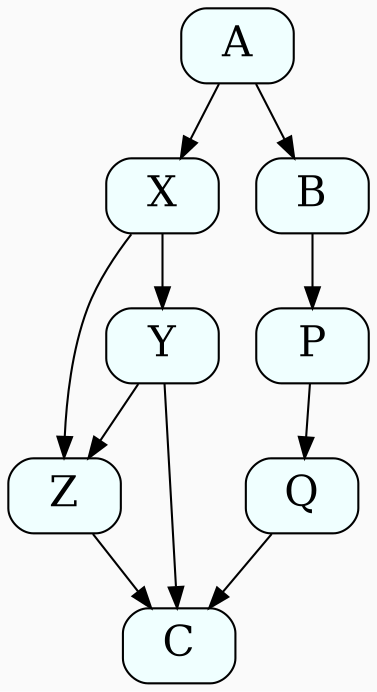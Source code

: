 digraph {
  graph[bgcolor=gray98]
  node[fontsize=20,shape=box,fillcolor=azure, style="filled,rounded"]

  A -> X
  X -> Y
  X -> Z
  Y -> Z
  Z -> C
  Y -> C

  A -> B
  B -> P
  P -> Q
  Q -> C
}
